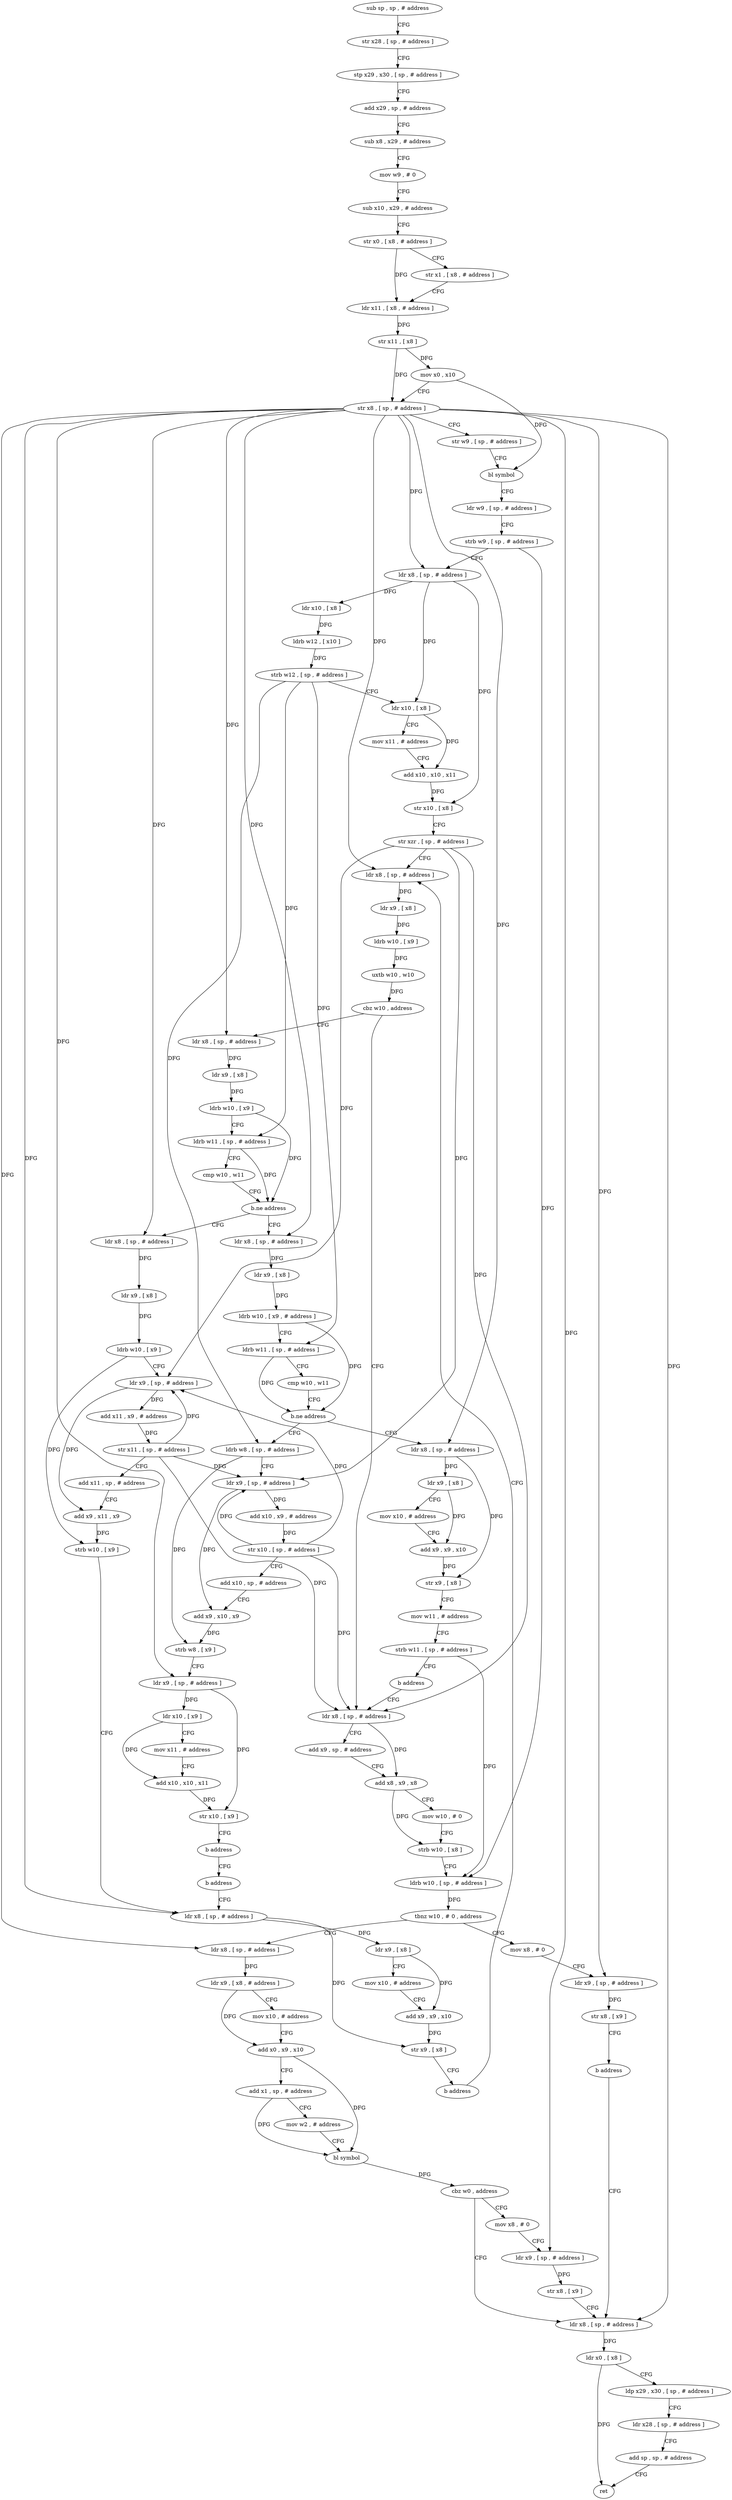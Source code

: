 digraph "func" {
"173288" [label = "sub sp , sp , # address" ]
"173292" [label = "str x28 , [ sp , # address ]" ]
"173296" [label = "stp x29 , x30 , [ sp , # address ]" ]
"173300" [label = "add x29 , sp , # address" ]
"173304" [label = "sub x8 , x29 , # address" ]
"173308" [label = "mov w9 , # 0" ]
"173312" [label = "sub x10 , x29 , # address" ]
"173316" [label = "str x0 , [ x8 , # address ]" ]
"173320" [label = "str x1 , [ x8 , # address ]" ]
"173324" [label = "ldr x11 , [ x8 , # address ]" ]
"173328" [label = "str x11 , [ x8 ]" ]
"173332" [label = "mov x0 , x10" ]
"173336" [label = "str x8 , [ sp , # address ]" ]
"173340" [label = "str w9 , [ sp , # address ]" ]
"173344" [label = "bl symbol" ]
"173348" [label = "ldr w9 , [ sp , # address ]" ]
"173352" [label = "strb w9 , [ sp , # address ]" ]
"173356" [label = "ldr x8 , [ sp , # address ]" ]
"173360" [label = "ldr x10 , [ x8 ]" ]
"173364" [label = "ldrb w12 , [ x10 ]" ]
"173368" [label = "strb w12 , [ sp , # address ]" ]
"173372" [label = "ldr x10 , [ x8 ]" ]
"173376" [label = "mov x11 , # address" ]
"173380" [label = "add x10 , x10 , x11" ]
"173384" [label = "str x10 , [ x8 ]" ]
"173388" [label = "str xzr , [ sp , # address ]" ]
"173392" [label = "ldr x8 , [ sp , # address ]" ]
"173608" [label = "ldr x8 , [ sp , # address ]" ]
"173612" [label = "add x9 , sp , # address" ]
"173616" [label = "add x8 , x9 , x8" ]
"173620" [label = "mov w10 , # 0" ]
"173624" [label = "strb w10 , [ x8 ]" ]
"173628" [label = "ldrb w10 , [ sp , # address ]" ]
"173632" [label = "tbnz w10 , # 0 , address" ]
"173652" [label = "ldr x8 , [ sp , # address ]" ]
"173636" [label = "mov x8 , # 0" ]
"173412" [label = "ldr x8 , [ sp , # address ]" ]
"173416" [label = "ldr x9 , [ x8 ]" ]
"173420" [label = "ldrb w10 , [ x9 ]" ]
"173424" [label = "ldrb w11 , [ sp , # address ]" ]
"173428" [label = "cmp w10 , w11" ]
"173432" [label = "b.ne address" ]
"173548" [label = "ldr x8 , [ sp , # address ]" ]
"173436" [label = "ldr x8 , [ sp , # address ]" ]
"173656" [label = "ldr x9 , [ x8 , # address ]" ]
"173660" [label = "mov x10 , # address" ]
"173664" [label = "add x0 , x9 , x10" ]
"173668" [label = "add x1 , sp , # address" ]
"173672" [label = "mov w2 , # address" ]
"173676" [label = "bl symbol" ]
"173680" [label = "cbz w0 , address" ]
"173696" [label = "ldr x8 , [ sp , # address ]" ]
"173684" [label = "mov x8 , # 0" ]
"173640" [label = "ldr x9 , [ sp , # address ]" ]
"173644" [label = "str x8 , [ x9 ]" ]
"173648" [label = "b address" ]
"173552" [label = "ldr x9 , [ x8 ]" ]
"173556" [label = "ldrb w10 , [ x9 ]" ]
"173560" [label = "ldr x9 , [ sp , # address ]" ]
"173564" [label = "add x11 , x9 , # address" ]
"173568" [label = "str x11 , [ sp , # address ]" ]
"173572" [label = "add x11 , sp , # address" ]
"173576" [label = "add x9 , x11 , x9" ]
"173580" [label = "strb w10 , [ x9 ]" ]
"173584" [label = "ldr x8 , [ sp , # address ]" ]
"173440" [label = "ldr x9 , [ x8 ]" ]
"173444" [label = "ldrb w10 , [ x9 , # address ]" ]
"173448" [label = "ldrb w11 , [ sp , # address ]" ]
"173452" [label = "cmp w10 , w11" ]
"173456" [label = "b.ne address" ]
"173512" [label = "ldr x8 , [ sp , # address ]" ]
"173460" [label = "ldrb w8 , [ sp , # address ]" ]
"173700" [label = "ldr x0 , [ x8 ]" ]
"173704" [label = "ldp x29 , x30 , [ sp , # address ]" ]
"173708" [label = "ldr x28 , [ sp , # address ]" ]
"173712" [label = "add sp , sp , # address" ]
"173716" [label = "ret" ]
"173688" [label = "ldr x9 , [ sp , # address ]" ]
"173692" [label = "str x8 , [ x9 ]" ]
"173396" [label = "ldr x9 , [ x8 ]" ]
"173400" [label = "ldrb w10 , [ x9 ]" ]
"173404" [label = "uxtb w10 , w10" ]
"173408" [label = "cbz w10 , address" ]
"173516" [label = "ldr x9 , [ x8 ]" ]
"173520" [label = "mov x10 , # address" ]
"173524" [label = "add x9 , x9 , x10" ]
"173528" [label = "str x9 , [ x8 ]" ]
"173532" [label = "mov w11 , # address" ]
"173536" [label = "strb w11 , [ sp , # address ]" ]
"173540" [label = "b address" ]
"173464" [label = "ldr x9 , [ sp , # address ]" ]
"173468" [label = "add x10 , x9 , # address" ]
"173472" [label = "str x10 , [ sp , # address ]" ]
"173476" [label = "add x10 , sp , # address" ]
"173480" [label = "add x9 , x10 , x9" ]
"173484" [label = "strb w8 , [ x9 ]" ]
"173488" [label = "ldr x9 , [ sp , # address ]" ]
"173492" [label = "ldr x10 , [ x9 ]" ]
"173496" [label = "mov x11 , # address" ]
"173500" [label = "add x10 , x10 , x11" ]
"173504" [label = "str x10 , [ x9 ]" ]
"173508" [label = "b address" ]
"173544" [label = "b address" ]
"173588" [label = "ldr x9 , [ x8 ]" ]
"173592" [label = "mov x10 , # address" ]
"173596" [label = "add x9 , x9 , x10" ]
"173600" [label = "str x9 , [ x8 ]" ]
"173604" [label = "b address" ]
"173288" -> "173292" [ label = "CFG" ]
"173292" -> "173296" [ label = "CFG" ]
"173296" -> "173300" [ label = "CFG" ]
"173300" -> "173304" [ label = "CFG" ]
"173304" -> "173308" [ label = "CFG" ]
"173308" -> "173312" [ label = "CFG" ]
"173312" -> "173316" [ label = "CFG" ]
"173316" -> "173320" [ label = "CFG" ]
"173316" -> "173324" [ label = "DFG" ]
"173320" -> "173324" [ label = "CFG" ]
"173324" -> "173328" [ label = "DFG" ]
"173328" -> "173332" [ label = "DFG" ]
"173328" -> "173336" [ label = "DFG" ]
"173332" -> "173336" [ label = "CFG" ]
"173332" -> "173344" [ label = "DFG" ]
"173336" -> "173340" [ label = "CFG" ]
"173336" -> "173356" [ label = "DFG" ]
"173336" -> "173392" [ label = "DFG" ]
"173336" -> "173412" [ label = "DFG" ]
"173336" -> "173652" [ label = "DFG" ]
"173336" -> "173640" [ label = "DFG" ]
"173336" -> "173548" [ label = "DFG" ]
"173336" -> "173436" [ label = "DFG" ]
"173336" -> "173696" [ label = "DFG" ]
"173336" -> "173688" [ label = "DFG" ]
"173336" -> "173584" [ label = "DFG" ]
"173336" -> "173512" [ label = "DFG" ]
"173336" -> "173488" [ label = "DFG" ]
"173340" -> "173344" [ label = "CFG" ]
"173344" -> "173348" [ label = "CFG" ]
"173348" -> "173352" [ label = "CFG" ]
"173352" -> "173356" [ label = "CFG" ]
"173352" -> "173628" [ label = "DFG" ]
"173356" -> "173360" [ label = "DFG" ]
"173356" -> "173372" [ label = "DFG" ]
"173356" -> "173384" [ label = "DFG" ]
"173360" -> "173364" [ label = "DFG" ]
"173364" -> "173368" [ label = "DFG" ]
"173368" -> "173372" [ label = "CFG" ]
"173368" -> "173424" [ label = "DFG" ]
"173368" -> "173448" [ label = "DFG" ]
"173368" -> "173460" [ label = "DFG" ]
"173372" -> "173376" [ label = "CFG" ]
"173372" -> "173380" [ label = "DFG" ]
"173376" -> "173380" [ label = "CFG" ]
"173380" -> "173384" [ label = "DFG" ]
"173384" -> "173388" [ label = "CFG" ]
"173388" -> "173392" [ label = "CFG" ]
"173388" -> "173608" [ label = "DFG" ]
"173388" -> "173560" [ label = "DFG" ]
"173388" -> "173464" [ label = "DFG" ]
"173392" -> "173396" [ label = "DFG" ]
"173608" -> "173612" [ label = "CFG" ]
"173608" -> "173616" [ label = "DFG" ]
"173612" -> "173616" [ label = "CFG" ]
"173616" -> "173620" [ label = "CFG" ]
"173616" -> "173624" [ label = "DFG" ]
"173620" -> "173624" [ label = "CFG" ]
"173624" -> "173628" [ label = "CFG" ]
"173628" -> "173632" [ label = "DFG" ]
"173632" -> "173652" [ label = "CFG" ]
"173632" -> "173636" [ label = "CFG" ]
"173652" -> "173656" [ label = "DFG" ]
"173636" -> "173640" [ label = "CFG" ]
"173412" -> "173416" [ label = "DFG" ]
"173416" -> "173420" [ label = "DFG" ]
"173420" -> "173424" [ label = "CFG" ]
"173420" -> "173432" [ label = "DFG" ]
"173424" -> "173428" [ label = "CFG" ]
"173424" -> "173432" [ label = "DFG" ]
"173428" -> "173432" [ label = "CFG" ]
"173432" -> "173548" [ label = "CFG" ]
"173432" -> "173436" [ label = "CFG" ]
"173548" -> "173552" [ label = "DFG" ]
"173436" -> "173440" [ label = "DFG" ]
"173656" -> "173660" [ label = "CFG" ]
"173656" -> "173664" [ label = "DFG" ]
"173660" -> "173664" [ label = "CFG" ]
"173664" -> "173668" [ label = "CFG" ]
"173664" -> "173676" [ label = "DFG" ]
"173668" -> "173672" [ label = "CFG" ]
"173668" -> "173676" [ label = "DFG" ]
"173672" -> "173676" [ label = "CFG" ]
"173676" -> "173680" [ label = "DFG" ]
"173680" -> "173696" [ label = "CFG" ]
"173680" -> "173684" [ label = "CFG" ]
"173696" -> "173700" [ label = "DFG" ]
"173684" -> "173688" [ label = "CFG" ]
"173640" -> "173644" [ label = "DFG" ]
"173644" -> "173648" [ label = "CFG" ]
"173648" -> "173696" [ label = "CFG" ]
"173552" -> "173556" [ label = "DFG" ]
"173556" -> "173560" [ label = "CFG" ]
"173556" -> "173580" [ label = "DFG" ]
"173560" -> "173564" [ label = "DFG" ]
"173560" -> "173576" [ label = "DFG" ]
"173564" -> "173568" [ label = "DFG" ]
"173568" -> "173572" [ label = "CFG" ]
"173568" -> "173608" [ label = "DFG" ]
"173568" -> "173560" [ label = "DFG" ]
"173568" -> "173464" [ label = "DFG" ]
"173572" -> "173576" [ label = "CFG" ]
"173576" -> "173580" [ label = "DFG" ]
"173580" -> "173584" [ label = "CFG" ]
"173584" -> "173588" [ label = "DFG" ]
"173584" -> "173600" [ label = "DFG" ]
"173440" -> "173444" [ label = "DFG" ]
"173444" -> "173448" [ label = "CFG" ]
"173444" -> "173456" [ label = "DFG" ]
"173448" -> "173452" [ label = "CFG" ]
"173448" -> "173456" [ label = "DFG" ]
"173452" -> "173456" [ label = "CFG" ]
"173456" -> "173512" [ label = "CFG" ]
"173456" -> "173460" [ label = "CFG" ]
"173512" -> "173516" [ label = "DFG" ]
"173512" -> "173528" [ label = "DFG" ]
"173460" -> "173464" [ label = "CFG" ]
"173460" -> "173484" [ label = "DFG" ]
"173700" -> "173704" [ label = "CFG" ]
"173700" -> "173716" [ label = "DFG" ]
"173704" -> "173708" [ label = "CFG" ]
"173708" -> "173712" [ label = "CFG" ]
"173712" -> "173716" [ label = "CFG" ]
"173688" -> "173692" [ label = "DFG" ]
"173692" -> "173696" [ label = "CFG" ]
"173396" -> "173400" [ label = "DFG" ]
"173400" -> "173404" [ label = "DFG" ]
"173404" -> "173408" [ label = "DFG" ]
"173408" -> "173608" [ label = "CFG" ]
"173408" -> "173412" [ label = "CFG" ]
"173516" -> "173520" [ label = "CFG" ]
"173516" -> "173524" [ label = "DFG" ]
"173520" -> "173524" [ label = "CFG" ]
"173524" -> "173528" [ label = "DFG" ]
"173528" -> "173532" [ label = "CFG" ]
"173532" -> "173536" [ label = "CFG" ]
"173536" -> "173540" [ label = "CFG" ]
"173536" -> "173628" [ label = "DFG" ]
"173540" -> "173608" [ label = "CFG" ]
"173464" -> "173468" [ label = "DFG" ]
"173464" -> "173480" [ label = "DFG" ]
"173468" -> "173472" [ label = "DFG" ]
"173472" -> "173476" [ label = "CFG" ]
"173472" -> "173608" [ label = "DFG" ]
"173472" -> "173560" [ label = "DFG" ]
"173472" -> "173464" [ label = "DFG" ]
"173476" -> "173480" [ label = "CFG" ]
"173480" -> "173484" [ label = "DFG" ]
"173484" -> "173488" [ label = "CFG" ]
"173488" -> "173492" [ label = "DFG" ]
"173488" -> "173504" [ label = "DFG" ]
"173492" -> "173496" [ label = "CFG" ]
"173492" -> "173500" [ label = "DFG" ]
"173496" -> "173500" [ label = "CFG" ]
"173500" -> "173504" [ label = "DFG" ]
"173504" -> "173508" [ label = "CFG" ]
"173508" -> "173544" [ label = "CFG" ]
"173544" -> "173584" [ label = "CFG" ]
"173588" -> "173592" [ label = "CFG" ]
"173588" -> "173596" [ label = "DFG" ]
"173592" -> "173596" [ label = "CFG" ]
"173596" -> "173600" [ label = "DFG" ]
"173600" -> "173604" [ label = "CFG" ]
"173604" -> "173392" [ label = "CFG" ]
}
